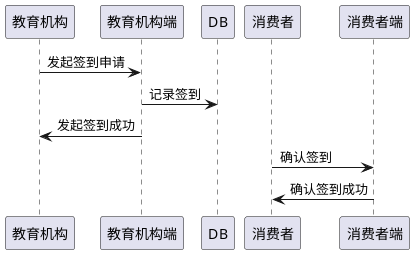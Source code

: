 @startuml 发起签到
教育机构 -> 教育机构端: 发起签到申请
教育机构端 -> DB: 记录签到
教育机构端 -> 教育机构: 发起签到成功
消费者 -> 消费者端: 确认签到
消费者端 -> 消费者: 确认签到成功
@enduml    